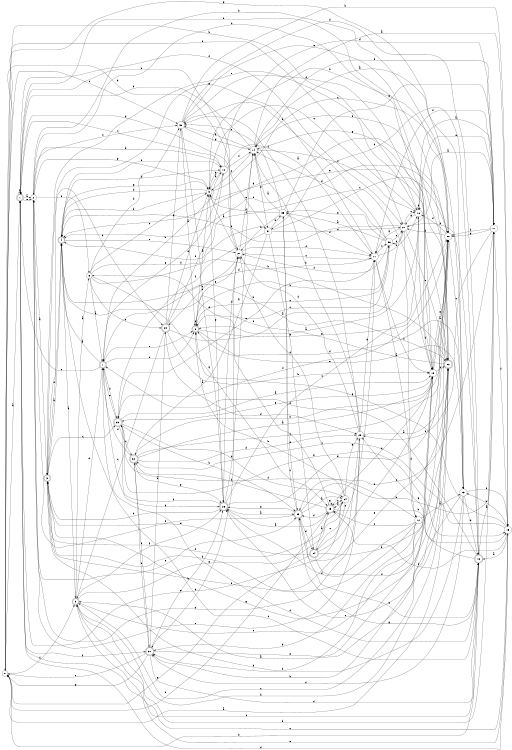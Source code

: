 digraph n31_7 {
__start0 [label="" shape="none"];

rankdir=LR;
size="8,5";

s0 [style="filled", color="black", fillcolor="white" shape="circle", label="0"];
s1 [style="rounded,filled", color="black", fillcolor="white" shape="doublecircle", label="1"];
s2 [style="filled", color="black", fillcolor="white" shape="circle", label="2"];
s3 [style="rounded,filled", color="black", fillcolor="white" shape="doublecircle", label="3"];
s4 [style="rounded,filled", color="black", fillcolor="white" shape="doublecircle", label="4"];
s5 [style="rounded,filled", color="black", fillcolor="white" shape="doublecircle", label="5"];
s6 [style="filled", color="black", fillcolor="white" shape="circle", label="6"];
s7 [style="rounded,filled", color="black", fillcolor="white" shape="doublecircle", label="7"];
s8 [style="rounded,filled", color="black", fillcolor="white" shape="doublecircle", label="8"];
s9 [style="filled", color="black", fillcolor="white" shape="circle", label="9"];
s10 [style="filled", color="black", fillcolor="white" shape="circle", label="10"];
s11 [style="filled", color="black", fillcolor="white" shape="circle", label="11"];
s12 [style="filled", color="black", fillcolor="white" shape="circle", label="12"];
s13 [style="filled", color="black", fillcolor="white" shape="circle", label="13"];
s14 [style="filled", color="black", fillcolor="white" shape="circle", label="14"];
s15 [style="filled", color="black", fillcolor="white" shape="circle", label="15"];
s16 [style="rounded,filled", color="black", fillcolor="white" shape="doublecircle", label="16"];
s17 [style="filled", color="black", fillcolor="white" shape="circle", label="17"];
s18 [style="filled", color="black", fillcolor="white" shape="circle", label="18"];
s19 [style="filled", color="black", fillcolor="white" shape="circle", label="19"];
s20 [style="filled", color="black", fillcolor="white" shape="circle", label="20"];
s21 [style="filled", color="black", fillcolor="white" shape="circle", label="21"];
s22 [style="rounded,filled", color="black", fillcolor="white" shape="doublecircle", label="22"];
s23 [style="rounded,filled", color="black", fillcolor="white" shape="doublecircle", label="23"];
s24 [style="filled", color="black", fillcolor="white" shape="circle", label="24"];
s25 [style="rounded,filled", color="black", fillcolor="white" shape="doublecircle", label="25"];
s26 [style="rounded,filled", color="black", fillcolor="white" shape="doublecircle", label="26"];
s27 [style="filled", color="black", fillcolor="white" shape="circle", label="27"];
s28 [style="rounded,filled", color="black", fillcolor="white" shape="doublecircle", label="28"];
s29 [style="filled", color="black", fillcolor="white" shape="circle", label="29"];
s30 [style="filled", color="black", fillcolor="white" shape="circle", label="30"];
s31 [style="rounded,filled", color="black", fillcolor="white" shape="doublecircle", label="31"];
s32 [style="rounded,filled", color="black", fillcolor="white" shape="doublecircle", label="32"];
s33 [style="rounded,filled", color="black", fillcolor="white" shape="doublecircle", label="33"];
s34 [style="rounded,filled", color="black", fillcolor="white" shape="doublecircle", label="34"];
s35 [style="filled", color="black", fillcolor="white" shape="circle", label="35"];
s36 [style="filled", color="black", fillcolor="white" shape="circle", label="36"];
s37 [style="filled", color="black", fillcolor="white" shape="circle", label="37"];
s0 -> s1 [label="a"];
s0 -> s27 [label="b"];
s0 -> s30 [label="c"];
s0 -> s25 [label="d"];
s0 -> s21 [label="e"];
s0 -> s5 [label="f"];
s0 -> s20 [label="g"];
s1 -> s2 [label="a"];
s1 -> s19 [label="b"];
s1 -> s16 [label="c"];
s1 -> s21 [label="d"];
s1 -> s2 [label="e"];
s1 -> s31 [label="f"];
s1 -> s1 [label="g"];
s2 -> s3 [label="a"];
s2 -> s10 [label="b"];
s2 -> s30 [label="c"];
s2 -> s19 [label="d"];
s2 -> s23 [label="e"];
s2 -> s6 [label="f"];
s2 -> s9 [label="g"];
s3 -> s4 [label="a"];
s3 -> s28 [label="b"];
s3 -> s33 [label="c"];
s3 -> s29 [label="d"];
s3 -> s18 [label="e"];
s3 -> s4 [label="f"];
s3 -> s20 [label="g"];
s4 -> s5 [label="a"];
s4 -> s22 [label="b"];
s4 -> s16 [label="c"];
s4 -> s10 [label="d"];
s4 -> s27 [label="e"];
s4 -> s10 [label="f"];
s4 -> s9 [label="g"];
s5 -> s6 [label="a"];
s5 -> s17 [label="b"];
s5 -> s15 [label="c"];
s5 -> s7 [label="d"];
s5 -> s19 [label="e"];
s5 -> s26 [label="f"];
s5 -> s24 [label="g"];
s6 -> s7 [label="a"];
s6 -> s22 [label="b"];
s6 -> s9 [label="c"];
s6 -> s30 [label="d"];
s6 -> s28 [label="e"];
s6 -> s37 [label="f"];
s6 -> s25 [label="g"];
s7 -> s4 [label="a"];
s7 -> s8 [label="b"];
s7 -> s1 [label="c"];
s7 -> s16 [label="d"];
s7 -> s8 [label="e"];
s7 -> s33 [label="f"];
s7 -> s26 [label="g"];
s8 -> s9 [label="a"];
s8 -> s36 [label="b"];
s8 -> s36 [label="c"];
s8 -> s13 [label="d"];
s8 -> s27 [label="e"];
s8 -> s8 [label="f"];
s8 -> s20 [label="g"];
s9 -> s10 [label="a"];
s9 -> s20 [label="b"];
s9 -> s13 [label="c"];
s9 -> s4 [label="d"];
s9 -> s22 [label="e"];
s9 -> s4 [label="f"];
s9 -> s26 [label="g"];
s10 -> s11 [label="a"];
s10 -> s7 [label="b"];
s10 -> s1 [label="c"];
s10 -> s17 [label="d"];
s10 -> s7 [label="e"];
s10 -> s14 [label="f"];
s10 -> s9 [label="g"];
s11 -> s12 [label="a"];
s11 -> s18 [label="b"];
s11 -> s36 [label="c"];
s11 -> s7 [label="d"];
s11 -> s33 [label="e"];
s11 -> s19 [label="f"];
s11 -> s3 [label="g"];
s12 -> s13 [label="a"];
s12 -> s31 [label="b"];
s12 -> s25 [label="c"];
s12 -> s26 [label="d"];
s12 -> s3 [label="e"];
s12 -> s33 [label="f"];
s12 -> s31 [label="g"];
s13 -> s14 [label="a"];
s13 -> s16 [label="b"];
s13 -> s26 [label="c"];
s13 -> s31 [label="d"];
s13 -> s8 [label="e"];
s13 -> s15 [label="f"];
s13 -> s3 [label="g"];
s14 -> s15 [label="a"];
s14 -> s1 [label="b"];
s14 -> s9 [label="c"];
s14 -> s17 [label="d"];
s14 -> s37 [label="e"];
s14 -> s18 [label="f"];
s14 -> s30 [label="g"];
s15 -> s16 [label="a"];
s15 -> s13 [label="b"];
s15 -> s32 [label="c"];
s15 -> s1 [label="d"];
s15 -> s5 [label="e"];
s15 -> s25 [label="f"];
s15 -> s8 [label="g"];
s16 -> s17 [label="a"];
s16 -> s0 [label="b"];
s16 -> s21 [label="c"];
s16 -> s37 [label="d"];
s16 -> s23 [label="e"];
s16 -> s7 [label="f"];
s16 -> s29 [label="g"];
s17 -> s18 [label="a"];
s17 -> s20 [label="b"];
s17 -> s23 [label="c"];
s17 -> s11 [label="d"];
s17 -> s29 [label="e"];
s17 -> s15 [label="f"];
s17 -> s20 [label="g"];
s18 -> s8 [label="a"];
s18 -> s0 [label="b"];
s18 -> s9 [label="c"];
s18 -> s18 [label="d"];
s18 -> s17 [label="e"];
s18 -> s19 [label="f"];
s18 -> s21 [label="g"];
s19 -> s20 [label="a"];
s19 -> s31 [label="b"];
s19 -> s22 [label="c"];
s19 -> s25 [label="d"];
s19 -> s33 [label="e"];
s19 -> s4 [label="f"];
s19 -> s20 [label="g"];
s20 -> s5 [label="a"];
s20 -> s2 [label="b"];
s20 -> s13 [label="c"];
s20 -> s18 [label="d"];
s20 -> s4 [label="e"];
s20 -> s21 [label="f"];
s20 -> s4 [label="g"];
s21 -> s17 [label="a"];
s21 -> s4 [label="b"];
s21 -> s18 [label="c"];
s21 -> s12 [label="d"];
s21 -> s22 [label="e"];
s21 -> s36 [label="f"];
s21 -> s11 [label="g"];
s22 -> s0 [label="a"];
s22 -> s5 [label="b"];
s22 -> s5 [label="c"];
s22 -> s14 [label="d"];
s22 -> s23 [label="e"];
s22 -> s4 [label="f"];
s22 -> s14 [label="g"];
s23 -> s24 [label="a"];
s23 -> s17 [label="b"];
s23 -> s35 [label="c"];
s23 -> s34 [label="d"];
s23 -> s26 [label="e"];
s23 -> s2 [label="f"];
s23 -> s16 [label="g"];
s24 -> s25 [label="a"];
s24 -> s8 [label="b"];
s24 -> s34 [label="c"];
s24 -> s27 [label="d"];
s24 -> s1 [label="e"];
s24 -> s3 [label="f"];
s24 -> s29 [label="g"];
s25 -> s26 [label="a"];
s25 -> s15 [label="b"];
s25 -> s24 [label="c"];
s25 -> s23 [label="d"];
s25 -> s6 [label="e"];
s25 -> s32 [label="f"];
s25 -> s25 [label="g"];
s26 -> s23 [label="a"];
s26 -> s3 [label="b"];
s26 -> s18 [label="c"];
s26 -> s27 [label="d"];
s26 -> s20 [label="e"];
s26 -> s33 [label="f"];
s26 -> s14 [label="g"];
s27 -> s9 [label="a"];
s27 -> s28 [label="b"];
s27 -> s11 [label="c"];
s27 -> s1 [label="d"];
s27 -> s14 [label="e"];
s27 -> s11 [label="f"];
s27 -> s31 [label="g"];
s28 -> s21 [label="a"];
s28 -> s19 [label="b"];
s28 -> s5 [label="c"];
s28 -> s29 [label="d"];
s28 -> s9 [label="e"];
s28 -> s10 [label="f"];
s28 -> s30 [label="g"];
s29 -> s22 [label="a"];
s29 -> s14 [label="b"];
s29 -> s2 [label="c"];
s29 -> s27 [label="d"];
s29 -> s2 [label="e"];
s29 -> s30 [label="f"];
s29 -> s11 [label="g"];
s30 -> s8 [label="a"];
s30 -> s15 [label="b"];
s30 -> s26 [label="c"];
s30 -> s16 [label="d"];
s30 -> s22 [label="e"];
s30 -> s19 [label="f"];
s30 -> s14 [label="g"];
s31 -> s28 [label="a"];
s31 -> s26 [label="b"];
s31 -> s0 [label="c"];
s31 -> s16 [label="d"];
s31 -> s19 [label="e"];
s31 -> s32 [label="f"];
s31 -> s0 [label="g"];
s32 -> s19 [label="a"];
s32 -> s20 [label="b"];
s32 -> s20 [label="c"];
s32 -> s29 [label="d"];
s32 -> s31 [label="e"];
s32 -> s7 [label="f"];
s32 -> s26 [label="g"];
s33 -> s19 [label="a"];
s33 -> s23 [label="b"];
s33 -> s32 [label="c"];
s33 -> s24 [label="d"];
s33 -> s7 [label="e"];
s33 -> s20 [label="f"];
s33 -> s15 [label="g"];
s34 -> s25 [label="a"];
s34 -> s22 [label="b"];
s34 -> s11 [label="c"];
s34 -> s19 [label="d"];
s34 -> s3 [label="e"];
s34 -> s22 [label="f"];
s34 -> s0 [label="g"];
s35 -> s14 [label="a"];
s35 -> s27 [label="b"];
s35 -> s30 [label="c"];
s35 -> s11 [label="d"];
s35 -> s23 [label="e"];
s35 -> s9 [label="f"];
s35 -> s17 [label="g"];
s36 -> s35 [label="a"];
s36 -> s30 [label="b"];
s36 -> s8 [label="c"];
s36 -> s14 [label="d"];
s36 -> s21 [label="e"];
s36 -> s27 [label="f"];
s36 -> s35 [label="g"];
s37 -> s32 [label="a"];
s37 -> s35 [label="b"];
s37 -> s20 [label="c"];
s37 -> s21 [label="d"];
s37 -> s1 [label="e"];
s37 -> s33 [label="f"];
s37 -> s34 [label="g"];

}